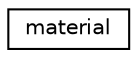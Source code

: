 digraph "Graphical Class Hierarchy"
{
  edge [fontname="Helvetica",fontsize="10",labelfontname="Helvetica",labelfontsize="10"];
  node [fontname="Helvetica",fontsize="10",shape=record];
  rankdir="LR";
  Node1 [label="material",height=0.2,width=0.4,color="black", fillcolor="white", style="filled",URL="$structmaterial.html"];
}
